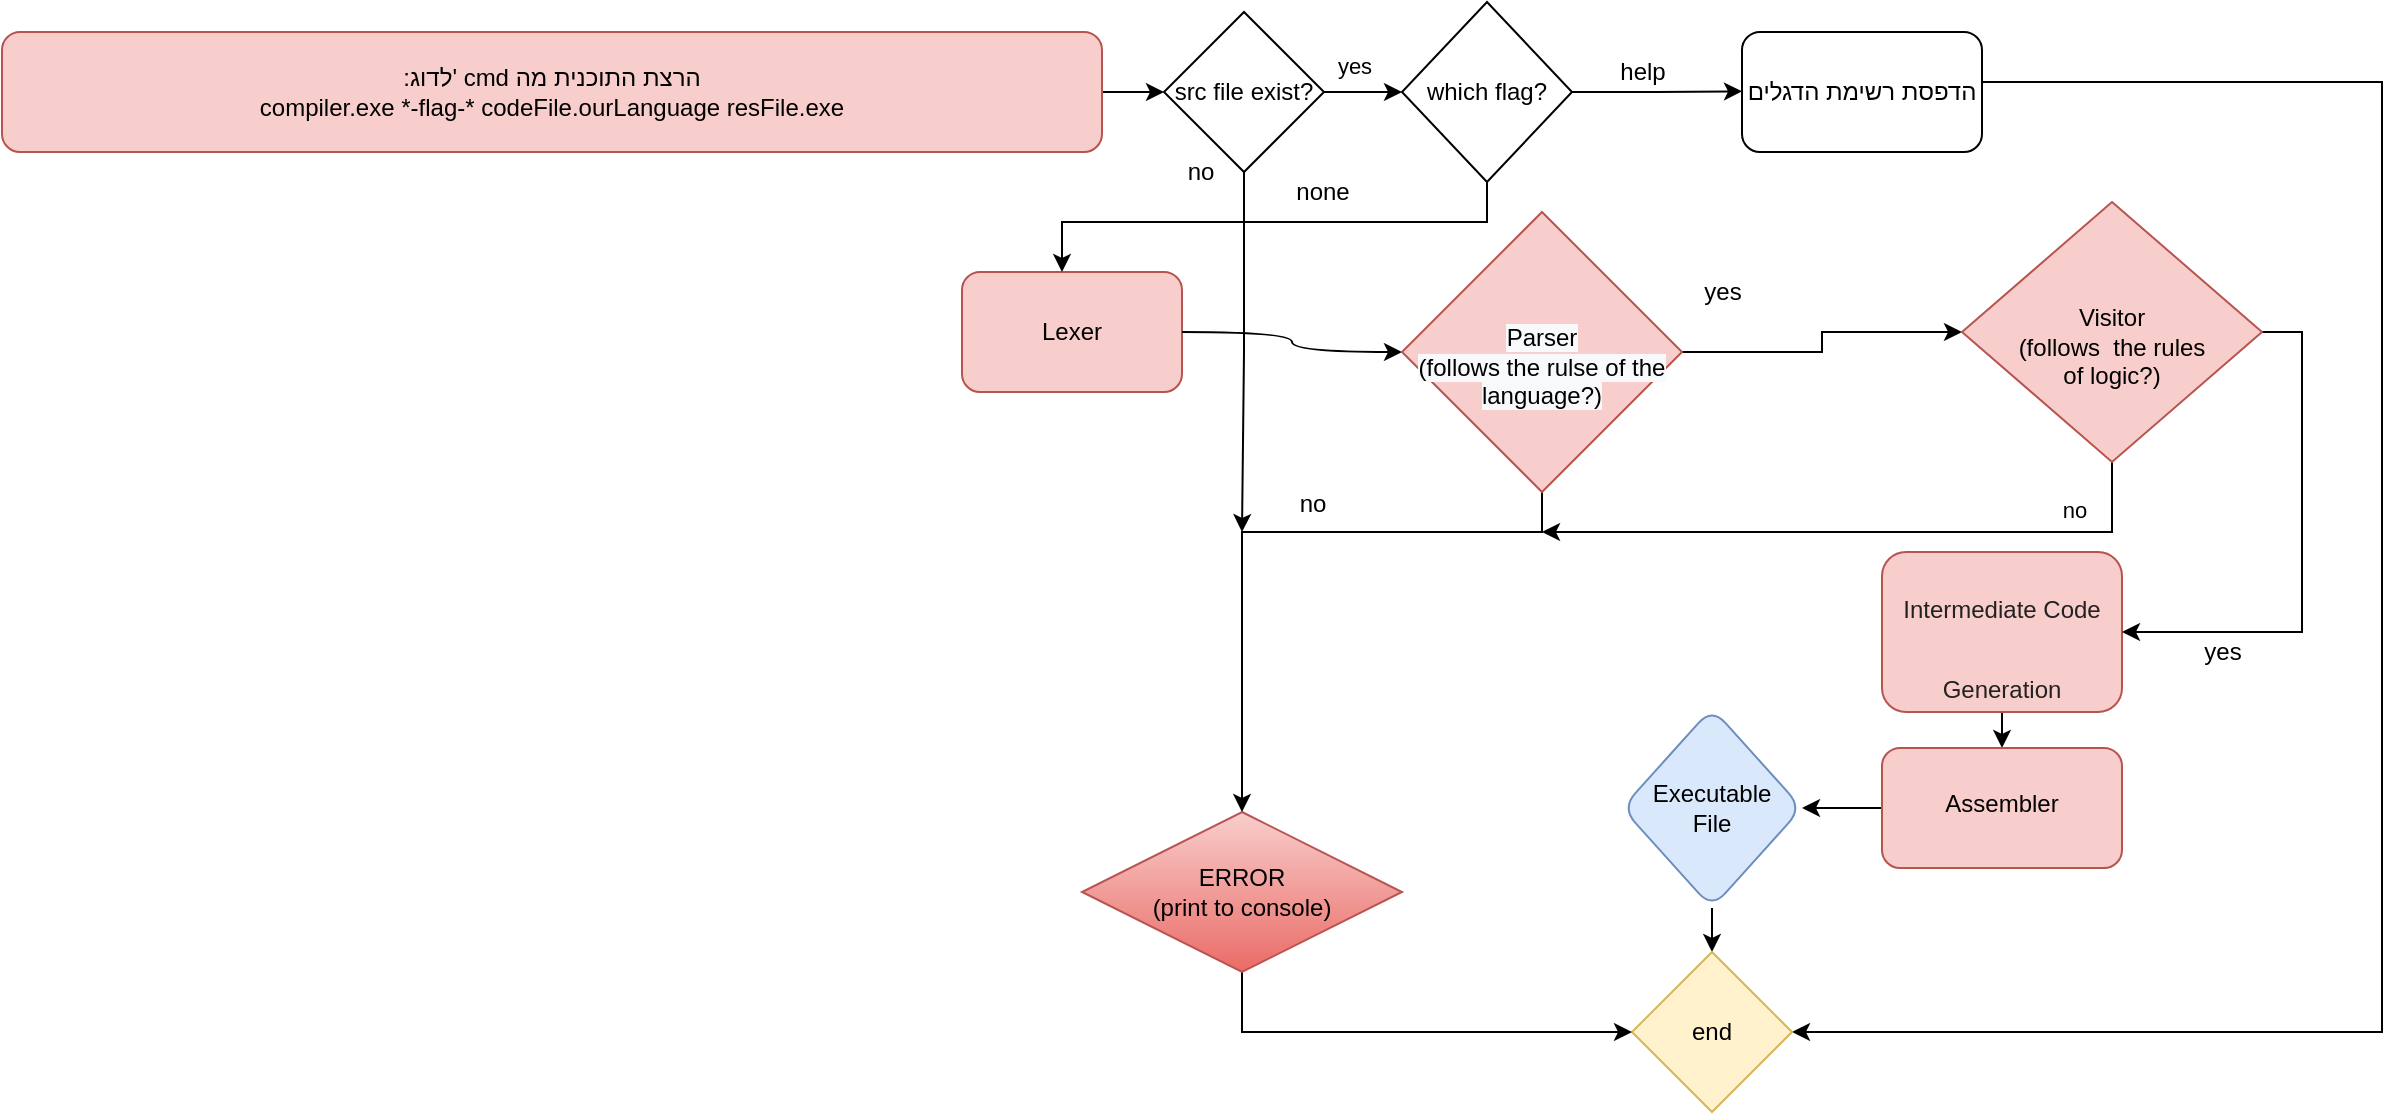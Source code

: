 <mxfile version="15.2.9" type="gitlab">
  <diagram id="no-I34PgQNSc7qd5f456" name="Page-1">
    <mxGraphModel dx="2156" dy="1634" grid="1" gridSize="10" guides="1" tooltips="1" connect="1" arrows="1" fold="1" page="1" pageScale="1" pageWidth="850" pageHeight="1100" math="0" shadow="0">
      <root>
        <mxCell id="0" />
        <mxCell id="1" parent="0" />
        <mxCell id="sQ-yzTQUujYXLG8IeTuD-1" value="Lexer" style="rounded=1;whiteSpace=wrap;html=1;fillColor=#f8cecc;strokeColor=#b85450;" vertex="1" parent="1">
          <mxGeometry x="120" y="120" width="110" height="60" as="geometry" />
        </mxCell>
        <mxCell id="sQ-yzTQUujYXLG8IeTuD-2" value="" style="edgeStyle=orthogonalEdgeStyle;curved=1;rounded=0;orthogonalLoop=1;jettySize=auto;html=1;exitX=1;exitY=0.5;exitDx=0;exitDy=0;entryX=0;entryY=0.5;entryDx=0;entryDy=0;" edge="1" parent="1" source="sQ-yzTQUujYXLG8IeTuD-1" target="sQ-yzTQUujYXLG8IeTuD-47">
          <mxGeometry relative="1" as="geometry">
            <mxPoint x="460" y="370" as="sourcePoint" />
            <mxPoint x="310" y="145.529" as="targetPoint" />
          </mxGeometry>
        </mxCell>
        <mxCell id="sQ-yzTQUujYXLG8IeTuD-35" style="edgeStyle=orthogonalEdgeStyle;rounded=0;orthogonalLoop=1;jettySize=auto;html=1;exitX=0.5;exitY=1;exitDx=0;exitDy=0;entryX=0.5;entryY=0;entryDx=0;entryDy=0;" edge="1" parent="1" source="sQ-yzTQUujYXLG8IeTuD-10" target="sQ-yzTQUujYXLG8IeTuD-18">
          <mxGeometry relative="1" as="geometry">
            <Array as="points">
              <mxPoint x="640" y="350" />
              <mxPoint x="640" y="350" />
            </Array>
          </mxGeometry>
        </mxCell>
        <mxCell id="sQ-yzTQUujYXLG8IeTuD-10" value="&lt;h2 style=&quot;box-sizing: inherit ; padding: 0px ; margin: 0px 0px 0.5em ; line-height: 40px ; color: rgb(34 , 34 , 34)&quot;&gt;&lt;span style=&quot;font-size: 12px ; font-weight: normal ; line-height: 123%&quot;&gt;Intermediate Code Generation&lt;/span&gt;&lt;br&gt;&lt;/h2&gt;" style="whiteSpace=wrap;html=1;verticalAlign=top;strokeColor=#b85450;fillColor=#f8cecc;rounded=1;glass=0;shadow=0;sketch=0;" vertex="1" parent="1">
          <mxGeometry x="580" y="260" width="120" height="80" as="geometry" />
        </mxCell>
        <mxCell id="sQ-yzTQUujYXLG8IeTuD-36" style="edgeStyle=orthogonalEdgeStyle;rounded=0;orthogonalLoop=1;jettySize=auto;html=1;exitX=0.5;exitY=1;exitDx=0;exitDy=0;entryX=0.5;entryY=0;entryDx=0;entryDy=0;" edge="1" parent="1" source="sQ-yzTQUujYXLG8IeTuD-19" target="sQ-yzTQUujYXLG8IeTuD-31">
          <mxGeometry relative="1" as="geometry" />
        </mxCell>
        <mxCell id="sQ-yzTQUujYXLG8IeTuD-19" value="Executable&lt;br&gt;File" style="rhombus;whiteSpace=wrap;html=1;rounded=1;shadow=0;glass=0;sketch=0;fillColor=#dae8fc;strokeColor=#6c8ebf;" vertex="1" parent="1">
          <mxGeometry x="450" y="338" width="90" height="100" as="geometry" />
        </mxCell>
        <mxCell id="sQ-yzTQUujYXLG8IeTuD-22" style="edgeStyle=orthogonalEdgeStyle;rounded=0;orthogonalLoop=1;jettySize=auto;html=1;exitX=1;exitY=0.5;exitDx=0;exitDy=0;entryX=0;entryY=0.5;entryDx=0;entryDy=0;" edge="1" parent="1" source="sQ-yzTQUujYXLG8IeTuD-20" target="sQ-yzTQUujYXLG8IeTuD-58">
          <mxGeometry relative="1" as="geometry">
            <mxPoint x="230" y="30" as="targetPoint" />
          </mxGeometry>
        </mxCell>
        <mxCell id="sQ-yzTQUujYXLG8IeTuD-20" value=":לדוג&#39;&amp;nbsp;cmd הרצת התוכנית מה&lt;br&gt;compiler.exe *-flag-* codeFile.ourLanguage resFile.exe" style="rounded=1;whiteSpace=wrap;html=1;fillColor=#f8cecc;strokeColor=#b85450;" vertex="1" parent="1">
          <mxGeometry x="-360" width="550" height="60" as="geometry" />
        </mxCell>
        <mxCell id="sQ-yzTQUujYXLG8IeTuD-24" style="edgeStyle=orthogonalEdgeStyle;rounded=0;orthogonalLoop=1;jettySize=auto;html=1;exitX=0.5;exitY=1;exitDx=0;exitDy=0;" edge="1" parent="1" source="sQ-yzTQUujYXLG8IeTuD-23">
          <mxGeometry relative="1" as="geometry">
            <mxPoint x="170" y="120" as="targetPoint" />
            <Array as="points">
              <mxPoint x="383" y="95" />
              <mxPoint x="170" y="95" />
            </Array>
          </mxGeometry>
        </mxCell>
        <mxCell id="sQ-yzTQUujYXLG8IeTuD-27" style="edgeStyle=orthogonalEdgeStyle;rounded=0;orthogonalLoop=1;jettySize=auto;html=1;exitX=1;exitY=0.5;exitDx=0;exitDy=0;" edge="1" parent="1" source="sQ-yzTQUujYXLG8IeTuD-23">
          <mxGeometry relative="1" as="geometry">
            <mxPoint x="510" y="29.667" as="targetPoint" />
          </mxGeometry>
        </mxCell>
        <mxCell id="sQ-yzTQUujYXLG8IeTuD-23" value="&lt;span&gt;which flag?&lt;/span&gt;" style="rhombus;whiteSpace=wrap;html=1;" vertex="1" parent="1">
          <mxGeometry x="340" y="-15" width="85" height="90" as="geometry" />
        </mxCell>
        <mxCell id="sQ-yzTQUujYXLG8IeTuD-25" value="none" style="text;html=1;align=center;verticalAlign=middle;resizable=0;points=[];autosize=1;strokeColor=none;fillColor=none;" vertex="1" parent="1">
          <mxGeometry x="280" y="70" width="40" height="20" as="geometry" />
        </mxCell>
        <mxCell id="sQ-yzTQUujYXLG8IeTuD-28" value="help" style="text;html=1;align=center;verticalAlign=middle;resizable=0;points=[];autosize=1;strokeColor=none;fillColor=none;" vertex="1" parent="1">
          <mxGeometry x="440" y="10" width="40" height="20" as="geometry" />
        </mxCell>
        <mxCell id="sQ-yzTQUujYXLG8IeTuD-32" style="edgeStyle=orthogonalEdgeStyle;rounded=0;orthogonalLoop=1;jettySize=auto;html=1;exitX=1;exitY=0.5;exitDx=0;exitDy=0;entryX=1;entryY=0.5;entryDx=0;entryDy=0;" edge="1" parent="1" target="sQ-yzTQUujYXLG8IeTuD-31">
          <mxGeometry relative="1" as="geometry">
            <mxPoint x="535" y="495" as="targetPoint" />
            <mxPoint x="630" y="25" as="sourcePoint" />
            <Array as="points">
              <mxPoint x="830" y="25" />
              <mxPoint x="830" y="500" />
            </Array>
          </mxGeometry>
        </mxCell>
        <mxCell id="sQ-yzTQUujYXLG8IeTuD-29" value="הדפסת רשימת הדגלים" style="rounded=1;whiteSpace=wrap;html=1;" vertex="1" parent="1">
          <mxGeometry x="510" width="120" height="60" as="geometry" />
        </mxCell>
        <mxCell id="sQ-yzTQUujYXLG8IeTuD-31" value="end" style="rhombus;whiteSpace=wrap;html=1;fillColor=#fff2cc;strokeColor=#d6b656;" vertex="1" parent="1">
          <mxGeometry x="455" y="460" width="80" height="80" as="geometry" />
        </mxCell>
        <mxCell id="sQ-yzTQUujYXLG8IeTuD-57" style="edgeStyle=orthogonalEdgeStyle;rounded=0;orthogonalLoop=1;jettySize=auto;html=1;exitX=0;exitY=0.5;exitDx=0;exitDy=0;entryX=1;entryY=0.5;entryDx=0;entryDy=0;" edge="1" parent="1" source="sQ-yzTQUujYXLG8IeTuD-18" target="sQ-yzTQUujYXLG8IeTuD-19">
          <mxGeometry relative="1" as="geometry" />
        </mxCell>
        <mxCell id="sQ-yzTQUujYXLG8IeTuD-18" value="&lt;br&gt;Assembler" style="whiteSpace=wrap;html=1;verticalAlign=top;strokeColor=#b85450;fillColor=#f8cecc;rounded=1;glass=0;shadow=0;sketch=0;" vertex="1" parent="1">
          <mxGeometry x="580" y="358" width="120" height="60" as="geometry" />
        </mxCell>
        <mxCell id="sQ-yzTQUujYXLG8IeTuD-39" value="yes" style="text;html=1;align=center;verticalAlign=middle;resizable=0;points=[];autosize=1;strokeColor=none;fillColor=none;" vertex="1" parent="1">
          <mxGeometry x="485" y="120" width="30" height="20" as="geometry" />
        </mxCell>
        <mxCell id="sQ-yzTQUujYXLG8IeTuD-44" style="edgeStyle=orthogonalEdgeStyle;rounded=0;orthogonalLoop=1;jettySize=auto;html=1;exitX=0.5;exitY=1;exitDx=0;exitDy=0;entryX=0;entryY=0.5;entryDx=0;entryDy=0;" edge="1" parent="1" source="sQ-yzTQUujYXLG8IeTuD-43" target="sQ-yzTQUujYXLG8IeTuD-31">
          <mxGeometry relative="1" as="geometry">
            <mxPoint x="390" y="680" as="targetPoint" />
            <Array as="points">
              <mxPoint x="260" y="500" />
            </Array>
          </mxGeometry>
        </mxCell>
        <mxCell id="sQ-yzTQUujYXLG8IeTuD-43" value="ERROR&lt;br&gt;(print to console)" style="rhombus;whiteSpace=wrap;html=1;gradientColor=#ea6b66;fillColor=#f8cecc;strokeColor=#b85450;" vertex="1" parent="1">
          <mxGeometry x="180" y="390" width="160" height="80" as="geometry" />
        </mxCell>
        <mxCell id="sQ-yzTQUujYXLG8IeTuD-48" style="edgeStyle=orthogonalEdgeStyle;rounded=0;orthogonalLoop=1;jettySize=auto;html=1;exitX=1;exitY=0.5;exitDx=0;exitDy=0;entryX=0;entryY=0.5;entryDx=0;entryDy=0;" edge="1" parent="1" source="sQ-yzTQUujYXLG8IeTuD-47" target="sQ-yzTQUujYXLG8IeTuD-52">
          <mxGeometry relative="1" as="geometry">
            <mxPoint x="610" y="150.0" as="targetPoint" />
          </mxGeometry>
        </mxCell>
        <mxCell id="sQ-yzTQUujYXLG8IeTuD-51" style="edgeStyle=orthogonalEdgeStyle;rounded=0;orthogonalLoop=1;jettySize=auto;html=1;exitX=0.5;exitY=1;exitDx=0;exitDy=0;entryX=0.5;entryY=0;entryDx=0;entryDy=0;" edge="1" parent="1" source="sQ-yzTQUujYXLG8IeTuD-47" target="sQ-yzTQUujYXLG8IeTuD-43">
          <mxGeometry relative="1" as="geometry">
            <Array as="points">
              <mxPoint x="410" y="250" />
              <mxPoint x="260" y="250" />
            </Array>
          </mxGeometry>
        </mxCell>
        <mxCell id="sQ-yzTQUujYXLG8IeTuD-47" value="&lt;span style=&quot;color: rgb(0 , 0 , 0) ; font-family: &amp;#34;helvetica&amp;#34; ; font-size: 12px ; font-style: normal ; font-weight: 400 ; letter-spacing: normal ; text-align: center ; text-indent: 0px ; text-transform: none ; word-spacing: 0px ; background-color: rgb(248 , 249 , 250) ; display: inline ; float: none&quot;&gt;&lt;br&gt;Parser&lt;/span&gt;&lt;br style=&quot;color: rgb(0 , 0 , 0) ; font-family: &amp;#34;helvetica&amp;#34; ; font-size: 12px ; font-style: normal ; font-weight: 400 ; letter-spacing: normal ; text-align: center ; text-indent: 0px ; text-transform: none ; word-spacing: 0px ; background-color: rgb(248 , 249 , 250)&quot;&gt;&lt;span style=&quot;color: rgb(0 , 0 , 0) ; font-family: &amp;#34;helvetica&amp;#34; ; font-size: 12px ; font-style: normal ; font-weight: 400 ; letter-spacing: normal ; text-align: center ; text-indent: 0px ; text-transform: none ; word-spacing: 0px ; background-color: rgb(248 , 249 , 250) ; display: inline ; float: none&quot;&gt;(follows the rulse of the language?)&lt;/span&gt;&lt;br&gt;" style="rhombus;whiteSpace=wrap;html=1;fillColor=#f8cecc;strokeColor=#b85450;" vertex="1" parent="1">
          <mxGeometry x="340" y="90" width="140" height="140" as="geometry" />
        </mxCell>
        <mxCell id="sQ-yzTQUujYXLG8IeTuD-42" value="no" style="text;html=1;align=center;verticalAlign=middle;resizable=0;points=[];autosize=1;strokeColor=none;fillColor=none;" vertex="1" parent="1">
          <mxGeometry x="280" y="226" width="30" height="20" as="geometry" />
        </mxCell>
        <mxCell id="sQ-yzTQUujYXLG8IeTuD-53" style="edgeStyle=orthogonalEdgeStyle;rounded=0;orthogonalLoop=1;jettySize=auto;html=1;exitX=0.5;exitY=1;exitDx=0;exitDy=0;" edge="1" parent="1" source="sQ-yzTQUujYXLG8IeTuD-52">
          <mxGeometry relative="1" as="geometry">
            <mxPoint x="410" y="250" as="targetPoint" />
            <Array as="points">
              <mxPoint x="695" y="250" />
            </Array>
          </mxGeometry>
        </mxCell>
        <mxCell id="sQ-yzTQUujYXLG8IeTuD-56" value="no" style="edgeLabel;html=1;align=center;verticalAlign=middle;resizable=0;points=[];" vertex="1" connectable="0" parent="sQ-yzTQUujYXLG8IeTuD-53">
          <mxGeometry x="-0.658" y="-11" relative="1" as="geometry">
            <mxPoint as="offset" />
          </mxGeometry>
        </mxCell>
        <mxCell id="sQ-yzTQUujYXLG8IeTuD-54" style="edgeStyle=orthogonalEdgeStyle;rounded=0;orthogonalLoop=1;jettySize=auto;html=1;exitX=1;exitY=0.5;exitDx=0;exitDy=0;entryX=1;entryY=0.5;entryDx=0;entryDy=0;" edge="1" parent="1" source="sQ-yzTQUujYXLG8IeTuD-52" target="sQ-yzTQUujYXLG8IeTuD-10">
          <mxGeometry relative="1" as="geometry" />
        </mxCell>
        <mxCell id="sQ-yzTQUujYXLG8IeTuD-52" value="&lt;br&gt;&lt;span&gt;Visitor&lt;br&gt;(follows&amp;nbsp; the rules &lt;br&gt;of logic?)&lt;br&gt;&lt;/span&gt;" style="rhombus;whiteSpace=wrap;html=1;fillColor=#f8cecc;strokeColor=#b85450;" vertex="1" parent="1">
          <mxGeometry x="620" y="85" width="150" height="130" as="geometry" />
        </mxCell>
        <mxCell id="sQ-yzTQUujYXLG8IeTuD-55" value="yes" style="text;html=1;align=center;verticalAlign=middle;resizable=0;points=[];autosize=1;strokeColor=none;fillColor=none;" vertex="1" parent="1">
          <mxGeometry x="735" y="300" width="30" height="20" as="geometry" />
        </mxCell>
        <mxCell id="sQ-yzTQUujYXLG8IeTuD-59" style="edgeStyle=orthogonalEdgeStyle;rounded=0;orthogonalLoop=1;jettySize=auto;html=1;exitX=1;exitY=0.5;exitDx=0;exitDy=0;entryX=0;entryY=0.5;entryDx=0;entryDy=0;" edge="1" parent="1" source="sQ-yzTQUujYXLG8IeTuD-58" target="sQ-yzTQUujYXLG8IeTuD-23">
          <mxGeometry relative="1" as="geometry" />
        </mxCell>
        <mxCell id="sQ-yzTQUujYXLG8IeTuD-60" value="yes" style="edgeLabel;html=1;align=center;verticalAlign=middle;resizable=0;points=[];" vertex="1" connectable="0" parent="sQ-yzTQUujYXLG8IeTuD-59">
          <mxGeometry x="0.022" y="25" relative="1" as="geometry">
            <mxPoint x="-5" y="12" as="offset" />
          </mxGeometry>
        </mxCell>
        <mxCell id="sQ-yzTQUujYXLG8IeTuD-61" style="edgeStyle=orthogonalEdgeStyle;rounded=0;orthogonalLoop=1;jettySize=auto;html=1;exitX=0.5;exitY=1;exitDx=0;exitDy=0;" edge="1" parent="1" source="sQ-yzTQUujYXLG8IeTuD-58">
          <mxGeometry relative="1" as="geometry">
            <mxPoint x="260" y="250" as="targetPoint" />
          </mxGeometry>
        </mxCell>
        <mxCell id="sQ-yzTQUujYXLG8IeTuD-58" value="src file exist?" style="rhombus;whiteSpace=wrap;html=1;" vertex="1" parent="1">
          <mxGeometry x="221" y="-10" width="80" height="80" as="geometry" />
        </mxCell>
        <mxCell id="sQ-yzTQUujYXLG8IeTuD-62" value="no" style="text;html=1;align=center;verticalAlign=middle;resizable=0;points=[];autosize=1;strokeColor=none;fillColor=none;" vertex="1" parent="1">
          <mxGeometry x="224" y="60" width="30" height="20" as="geometry" />
        </mxCell>
      </root>
    </mxGraphModel>
  </diagram>
</mxfile>
